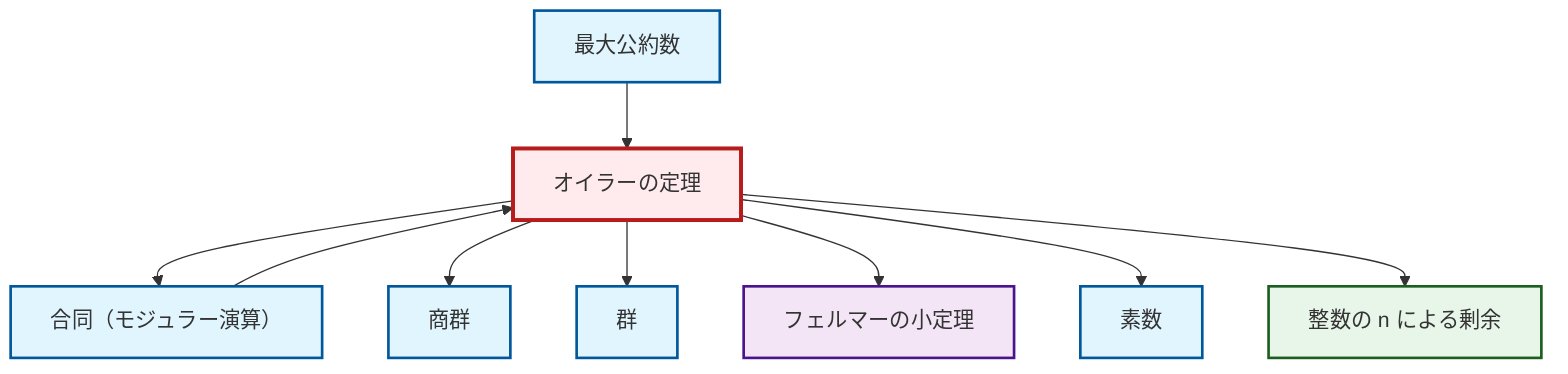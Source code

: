 graph TD
    classDef definition fill:#e1f5fe,stroke:#01579b,stroke-width:2px
    classDef theorem fill:#f3e5f5,stroke:#4a148c,stroke-width:2px
    classDef axiom fill:#fff3e0,stroke:#e65100,stroke-width:2px
    classDef example fill:#e8f5e9,stroke:#1b5e20,stroke-width:2px
    classDef current fill:#ffebee,stroke:#b71c1c,stroke-width:3px
    def-gcd["最大公約数"]:::definition
    def-congruence["合同（モジュラー演算）"]:::definition
    def-group["群"]:::definition
    thm-fermat-little["フェルマーの小定理"]:::theorem
    def-prime["素数"]:::definition
    def-quotient-group["商群"]:::definition
    ex-quotient-integers-mod-n["整数の n による剰余"]:::example
    thm-euler["オイラーの定理"]:::theorem
    thm-euler --> def-congruence
    def-congruence --> thm-euler
    thm-euler --> def-quotient-group
    thm-euler --> def-group
    def-gcd --> thm-euler
    thm-euler --> thm-fermat-little
    thm-euler --> def-prime
    thm-euler --> ex-quotient-integers-mod-n
    class thm-euler current